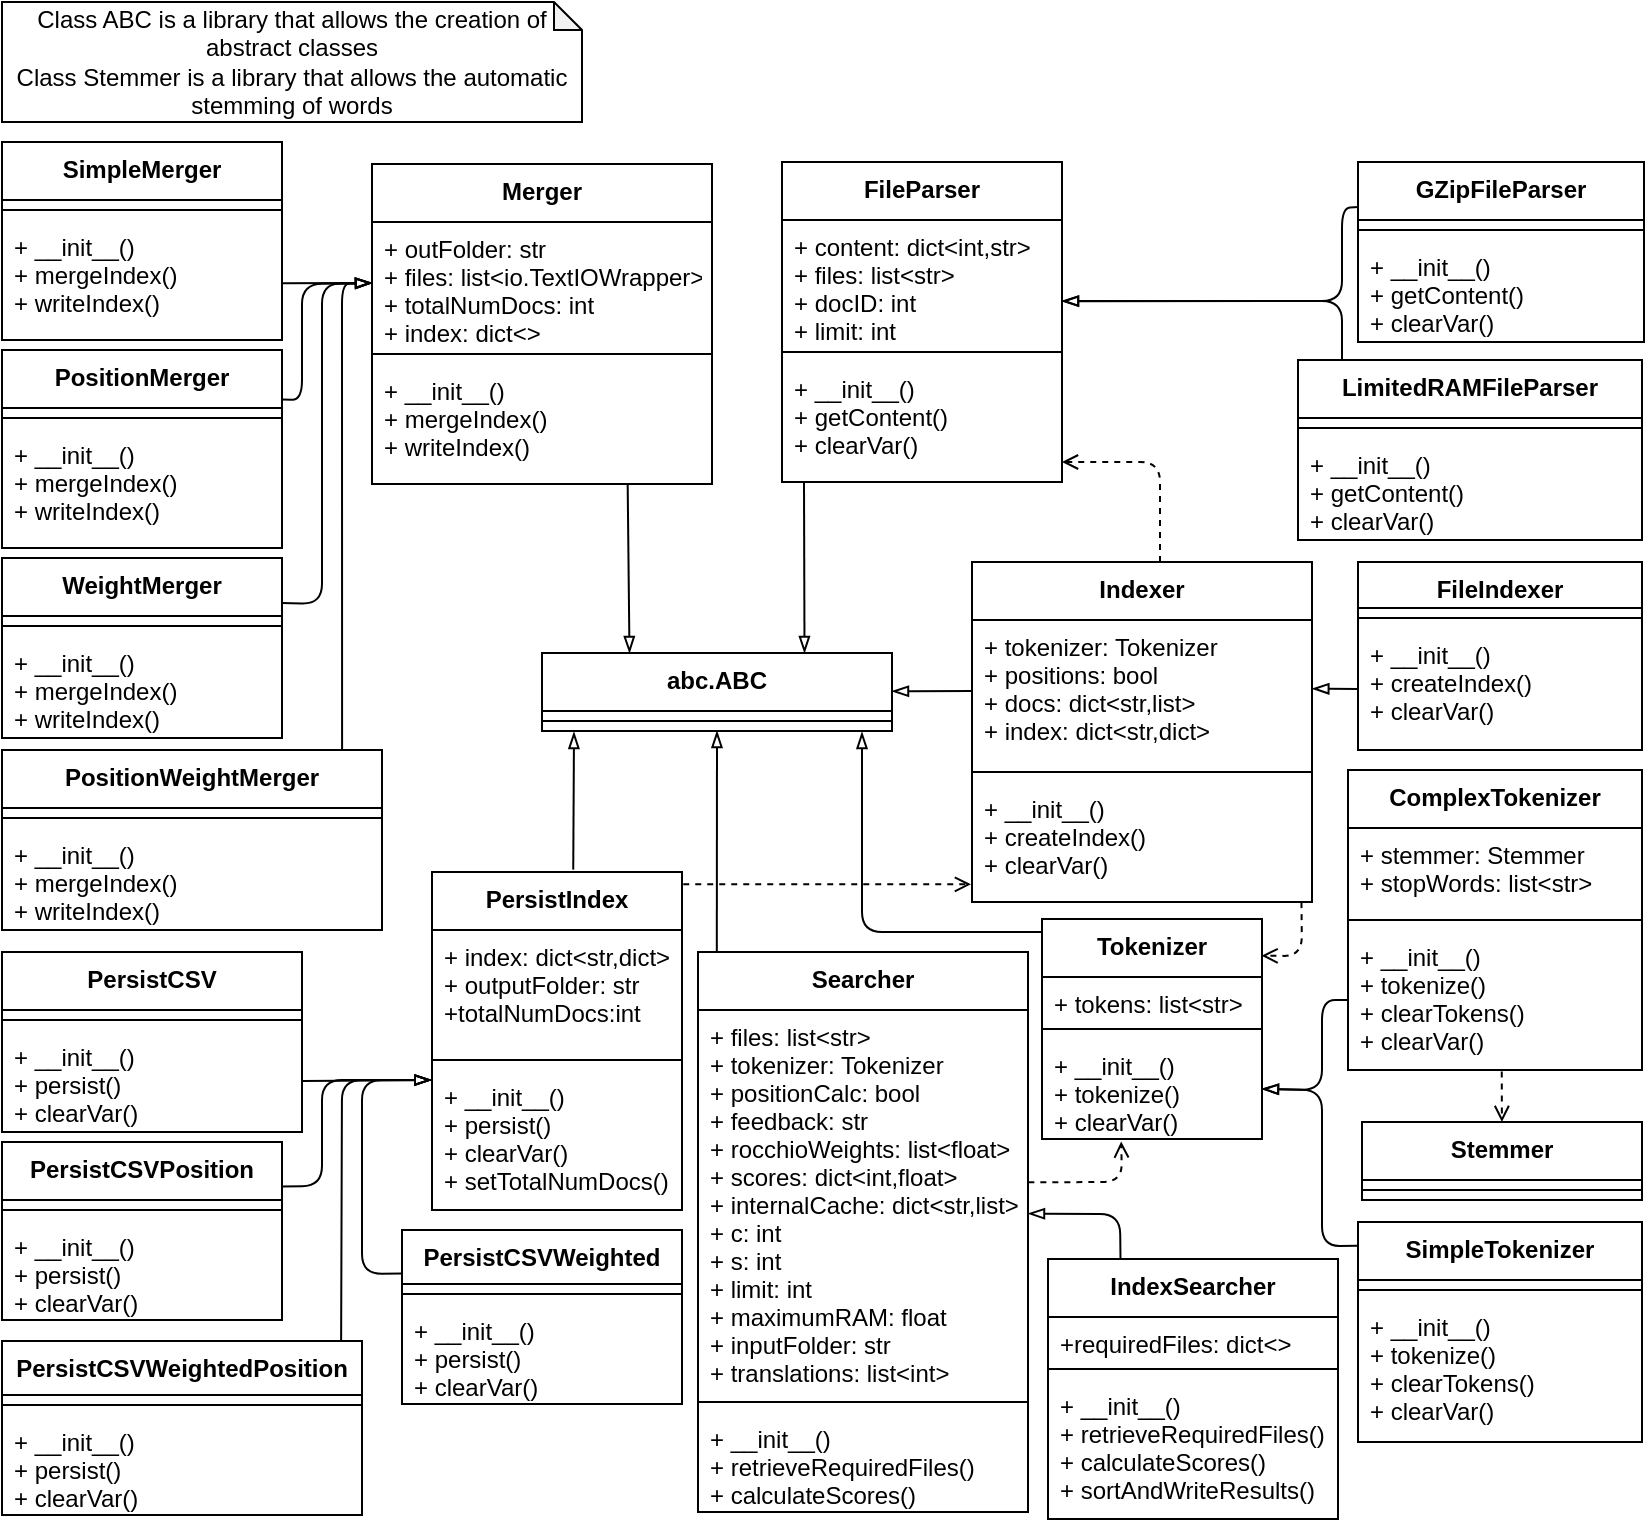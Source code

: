 <mxfile version="12.3.9" pages="1"><diagram id="VKY3sUnj_cn3xkOF_sJY" name="Page-1"><mxGraphModel dx="1422" dy="732" grid="1" gridSize="10" guides="1" tooltips="1" connect="1" arrows="1" fold="1" page="1" pageScale="1" pageWidth="850" pageHeight="1100" math="0" shadow="0"><root><mxCell id="0"/><mxCell id="1" parent="0"/><mxCell id="mFvd8jELYNwVajI45UIi-5" value="ComplexTokenizer" style="swimlane;fontStyle=1;align=center;verticalAlign=top;childLayout=stackLayout;horizontal=1;startSize=29;horizontalStack=0;resizeParent=1;resizeParentMax=0;resizeLast=0;collapsible=1;marginBottom=0;" parent="1" vertex="1"><mxGeometry x="683" y="394" width="147" height="150" as="geometry"/></mxCell><mxCell id="mFvd8jELYNwVajI45UIi-6" value="+ stemmer: Stemmer&#xA;+ stopWords: list&lt;str&gt;&#xA;" style="text;strokeColor=none;fillColor=none;align=left;verticalAlign=top;spacingLeft=4;spacingRight=4;overflow=hidden;rotatable=0;points=[[0,0.5],[1,0.5]];portConstraint=eastwest;" parent="mFvd8jELYNwVajI45UIi-5" vertex="1"><mxGeometry y="29" width="147" height="41" as="geometry"/></mxCell><mxCell id="mFvd8jELYNwVajI45UIi-7" value="" style="line;strokeWidth=1;fillColor=none;align=left;verticalAlign=middle;spacingTop=-1;spacingLeft=3;spacingRight=3;rotatable=0;labelPosition=right;points=[];portConstraint=eastwest;" parent="mFvd8jELYNwVajI45UIi-5" vertex="1"><mxGeometry y="70" width="147" height="10" as="geometry"/></mxCell><mxCell id="mFvd8jELYNwVajI45UIi-8" value="+ __init__()&#xA;+ tokenize()&#xA;+ clearTokens()&#xA;+ clearVar()&#xA;" style="text;strokeColor=none;fillColor=none;align=left;verticalAlign=top;spacingLeft=4;spacingRight=4;overflow=hidden;rotatable=0;points=[[0,0.5],[1,0.5]];portConstraint=eastwest;" parent="mFvd8jELYNwVajI45UIi-5" vertex="1"><mxGeometry y="80" width="147" height="70" as="geometry"/></mxCell><mxCell id="mFvd8jELYNwVajI45UIi-9" value="Stemmer" style="swimlane;fontStyle=1;align=center;verticalAlign=top;childLayout=stackLayout;horizontal=1;startSize=29;horizontalStack=0;resizeParent=1;resizeParentMax=0;resizeLast=0;collapsible=1;marginBottom=0;" parent="1" vertex="1"><mxGeometry x="690" y="570" width="140" height="39" as="geometry"/></mxCell><mxCell id="mFvd8jELYNwVajI45UIi-11" value="" style="line;strokeWidth=1;fillColor=none;align=left;verticalAlign=middle;spacingTop=-1;spacingLeft=3;spacingRight=3;rotatable=0;labelPosition=right;points=[];portConstraint=eastwest;" parent="mFvd8jELYNwVajI45UIi-9" vertex="1"><mxGeometry y="29" width="140" height="10" as="geometry"/></mxCell><mxCell id="mFvd8jELYNwVajI45UIi-13" value="SimpleTokenizer" style="swimlane;fontStyle=1;align=center;verticalAlign=top;childLayout=stackLayout;horizontal=1;startSize=29;horizontalStack=0;resizeParent=1;resizeParentMax=0;resizeLast=0;collapsible=1;marginBottom=0;" parent="1" vertex="1"><mxGeometry x="688" y="620" width="142" height="110" as="geometry"/></mxCell><mxCell id="mFvd8jELYNwVajI45UIi-15" value="" style="line;strokeWidth=1;fillColor=none;align=left;verticalAlign=middle;spacingTop=-1;spacingLeft=3;spacingRight=3;rotatable=0;labelPosition=right;points=[];portConstraint=eastwest;" parent="mFvd8jELYNwVajI45UIi-13" vertex="1"><mxGeometry y="29" width="142" height="10" as="geometry"/></mxCell><mxCell id="mFvd8jELYNwVajI45UIi-16" value="+ __init__()&#xA;+ tokenize()&#xA;+ clearTokens()&#xA;+ clearVar()&#xA;" style="text;strokeColor=none;fillColor=none;align=left;verticalAlign=top;spacingLeft=4;spacingRight=4;overflow=hidden;rotatable=0;points=[[0,0.5],[1,0.5]];portConstraint=eastwest;" parent="mFvd8jELYNwVajI45UIi-13" vertex="1"><mxGeometry y="39" width="142" height="71" as="geometry"/></mxCell><mxCell id="mFvd8jELYNwVajI45UIi-17" value="" style="endArrow=blockThin;html=1;exitX=-0.003;exitY=0.108;exitDx=0;exitDy=0;endFill=0;entryX=1;entryY=0.5;entryDx=0;entryDy=0;exitPerimeter=0;" parent="1" source="mFvd8jELYNwVajI45UIi-13" target="M_p_XhFfrjwE10JLx1rT-7" edge="1"><mxGeometry width="50" height="50" relative="1" as="geometry"><mxPoint x="490.5" y="819" as="sourcePoint"/><mxPoint x="560" y="571.593" as="targetPoint"/><Array as="points"><mxPoint x="670" y="632"/><mxPoint x="670" y="554"/></Array></mxGeometry></mxCell><mxCell id="mFvd8jELYNwVajI45UIi-18" value="" style="endArrow=blockThin;html=1;endFill=0;entryX=1;entryY=0.5;entryDx=0;entryDy=0;exitX=0;exitY=0.5;exitDx=0;exitDy=0;" parent="1" source="mFvd8jELYNwVajI45UIi-8" target="M_p_XhFfrjwE10JLx1rT-7" edge="1"><mxGeometry width="50" height="50" relative="1" as="geometry"><mxPoint x="670" y="600" as="sourcePoint"/><mxPoint x="560" y="579" as="targetPoint"/><Array as="points"><mxPoint x="670" y="509"/><mxPoint x="670" y="554"/></Array></mxGeometry></mxCell><mxCell id="mFvd8jELYNwVajI45UIi-19" value="" style="endArrow=open;html=1;endFill=0;dashed=1;exitX=0.523;exitY=1.01;exitDx=0;exitDy=0;exitPerimeter=0;" parent="1" source="mFvd8jELYNwVajI45UIi-8" target="mFvd8jELYNwVajI45UIi-9" edge="1"><mxGeometry width="50" height="50" relative="1" as="geometry"><mxPoint x="771" y="599" as="sourcePoint"/><mxPoint x="495.5" y="724.5" as="targetPoint"/><Array as="points"/></mxGeometry></mxCell><mxCell id="mFvd8jELYNwVajI45UIi-20" value="abc.ABC" style="swimlane;fontStyle=1;align=center;verticalAlign=top;childLayout=stackLayout;horizontal=1;startSize=29;horizontalStack=0;resizeParent=1;resizeParentMax=0;resizeLast=0;collapsible=1;marginBottom=0;" parent="1" vertex="1"><mxGeometry x="280" y="335.5" width="175" height="39" as="geometry"/></mxCell><mxCell id="mFvd8jELYNwVajI45UIi-21" value="" style="line;strokeWidth=1;fillColor=none;align=left;verticalAlign=middle;spacingTop=-1;spacingLeft=3;spacingRight=3;rotatable=0;labelPosition=right;points=[];portConstraint=eastwest;" parent="mFvd8jELYNwVajI45UIi-20" vertex="1"><mxGeometry y="29" width="175" height="10" as="geometry"/></mxCell><mxCell id="mFvd8jELYNwVajI45UIi-22" value="" style="endArrow=blockThin;html=1;endFill=0;exitX=0.006;exitY=0.059;exitDx=0;exitDy=0;exitPerimeter=0;" parent="1" source="M_p_XhFfrjwE10JLx1rT-4" edge="1"><mxGeometry width="50" height="50" relative="1" as="geometry"><mxPoint x="440" y="500" as="sourcePoint"/><mxPoint x="440" y="375" as="targetPoint"/><Array as="points"><mxPoint x="440" y="475"/></Array></mxGeometry></mxCell><mxCell id="mFvd8jELYNwVajI45UIi-23" value="PersistIndex" style="swimlane;fontStyle=1;align=center;verticalAlign=top;childLayout=stackLayout;horizontal=1;startSize=29;horizontalStack=0;resizeParent=1;resizeParentMax=0;resizeLast=0;collapsible=1;marginBottom=0;" parent="1" vertex="1"><mxGeometry x="225" y="445" width="125" height="169" as="geometry"/></mxCell><mxCell id="mFvd8jELYNwVajI45UIi-24" value="+ index: dict&lt;str,dict&gt;&#xA;+ outputFolder: str&#xA;+totalNumDocs:int&#xA;&#xA;&#xA;" style="text;strokeColor=none;fillColor=none;align=left;verticalAlign=top;spacingLeft=4;spacingRight=4;overflow=hidden;rotatable=0;points=[[0,0.5],[1,0.5]];portConstraint=eastwest;" parent="mFvd8jELYNwVajI45UIi-23" vertex="1"><mxGeometry y="29" width="125" height="60" as="geometry"/></mxCell><mxCell id="mFvd8jELYNwVajI45UIi-25" value="" style="line;strokeWidth=1;fillColor=none;align=left;verticalAlign=middle;spacingTop=-1;spacingLeft=3;spacingRight=3;rotatable=0;labelPosition=right;points=[];portConstraint=eastwest;" parent="mFvd8jELYNwVajI45UIi-23" vertex="1"><mxGeometry y="89" width="125" height="10" as="geometry"/></mxCell><mxCell id="mFvd8jELYNwVajI45UIi-26" value="+ __init__()&#xA;+ persist()&#xA;+ clearVar()&#xA;+ setTotalNumDocs()" style="text;strokeColor=none;fillColor=none;align=left;verticalAlign=top;spacingLeft=4;spacingRight=4;overflow=hidden;rotatable=0;points=[[0,0.5],[1,0.5]];portConstraint=eastwest;" parent="mFvd8jELYNwVajI45UIi-23" vertex="1"><mxGeometry y="99" width="125" height="70" as="geometry"/></mxCell><mxCell id="mFvd8jELYNwVajI45UIi-27" value="PersistCSV" style="swimlane;fontStyle=1;align=center;verticalAlign=top;childLayout=stackLayout;horizontal=1;startSize=29;horizontalStack=0;resizeParent=1;resizeParentMax=0;resizeLast=0;collapsible=1;marginBottom=0;" parent="1" vertex="1"><mxGeometry x="10" y="485" width="150" height="90" as="geometry"/></mxCell><mxCell id="mFvd8jELYNwVajI45UIi-29" value="" style="line;strokeWidth=1;fillColor=none;align=left;verticalAlign=middle;spacingTop=-1;spacingLeft=3;spacingRight=3;rotatable=0;labelPosition=right;points=[];portConstraint=eastwest;" parent="mFvd8jELYNwVajI45UIi-27" vertex="1"><mxGeometry y="29" width="150" height="10" as="geometry"/></mxCell><mxCell id="mFvd8jELYNwVajI45UIi-30" value="+ __init__()&#xA;+ persist()&#xA;+ clearVar()&#xA;&#xA;" style="text;strokeColor=none;fillColor=none;align=left;verticalAlign=top;spacingLeft=4;spacingRight=4;overflow=hidden;rotatable=0;points=[[0,0.5],[1,0.5]];portConstraint=eastwest;" parent="mFvd8jELYNwVajI45UIi-27" vertex="1"><mxGeometry y="39" width="150" height="51" as="geometry"/></mxCell><mxCell id="mFvd8jELYNwVajI45UIi-31" value="" style="endArrow=blockThin;html=1;endFill=0;entryX=-0.003;entryY=0.072;entryDx=0;entryDy=0;exitX=1;exitY=0.5;exitDx=0;exitDy=0;entryPerimeter=0;" parent="1" source="mFvd8jELYNwVajI45UIi-30" target="mFvd8jELYNwVajI45UIi-26" edge="1"><mxGeometry width="50" height="50" relative="1" as="geometry"><mxPoint x="160" y="580" as="sourcePoint"/><mxPoint x="775" y="33.5" as="targetPoint"/><Array as="points"/></mxGeometry></mxCell><mxCell id="mFvd8jELYNwVajI45UIi-32" value="" style="endArrow=blockThin;html=1;endFill=0;exitX=0.653;exitY=-0.007;exitDx=0;exitDy=0;exitPerimeter=0;" parent="1" edge="1"><mxGeometry width="50" height="50" relative="1" as="geometry"><mxPoint x="295.625" y="443.817" as="sourcePoint"/><mxPoint x="296" y="375" as="targetPoint"/><Array as="points"/></mxGeometry></mxCell><mxCell id="mFvd8jELYNwVajI45UIi-37" value="FileParser" style="swimlane;fontStyle=1;align=center;verticalAlign=top;childLayout=stackLayout;horizontal=1;startSize=29;horizontalStack=0;resizeParent=1;resizeParentMax=0;resizeLast=0;collapsible=1;marginBottom=0;" parent="1" vertex="1"><mxGeometry x="400" y="90" width="140" height="160" as="geometry"/></mxCell><mxCell id="mFvd8jELYNwVajI45UIi-38" value="+ content: dict&lt;int,str&gt;&#xA;+ files: list&lt;str&gt;&#xA;+ docID: int&#xA;+ limit: int&#xA;&#xA;" style="text;strokeColor=none;fillColor=none;align=left;verticalAlign=top;spacingLeft=4;spacingRight=4;overflow=hidden;rotatable=0;points=[[0,0.5],[1,0.5]];portConstraint=eastwest;" parent="mFvd8jELYNwVajI45UIi-37" vertex="1"><mxGeometry y="29" width="140" height="61" as="geometry"/></mxCell><mxCell id="mFvd8jELYNwVajI45UIi-39" value="" style="line;strokeWidth=1;fillColor=none;align=left;verticalAlign=middle;spacingTop=-1;spacingLeft=3;spacingRight=3;rotatable=0;labelPosition=right;points=[];portConstraint=eastwest;" parent="mFvd8jELYNwVajI45UIi-37" vertex="1"><mxGeometry y="90" width="140" height="10" as="geometry"/></mxCell><mxCell id="mFvd8jELYNwVajI45UIi-40" value="+ __init__()&#xA;+ getContent()&#xA;+ clearVar()&#xA;" style="text;strokeColor=none;fillColor=none;align=left;verticalAlign=top;spacingLeft=4;spacingRight=4;overflow=hidden;rotatable=0;points=[[0,0.5],[1,0.5]];portConstraint=eastwest;" parent="mFvd8jELYNwVajI45UIi-37" vertex="1"><mxGeometry y="100" width="140" height="60" as="geometry"/></mxCell><mxCell id="mFvd8jELYNwVajI45UIi-41" value="GZipFileParser" style="swimlane;fontStyle=1;align=center;verticalAlign=top;childLayout=stackLayout;horizontal=1;startSize=29;horizontalStack=0;resizeParent=1;resizeParentMax=0;resizeLast=0;collapsible=1;marginBottom=0;" parent="1" vertex="1"><mxGeometry x="688" y="90" width="143" height="90" as="geometry"/></mxCell><mxCell id="mFvd8jELYNwVajI45UIi-42" value="" style="line;strokeWidth=1;fillColor=none;align=left;verticalAlign=middle;spacingTop=-1;spacingLeft=3;spacingRight=3;rotatable=0;labelPosition=right;points=[];portConstraint=eastwest;" parent="mFvd8jELYNwVajI45UIi-41" vertex="1"><mxGeometry y="29" width="143" height="10" as="geometry"/></mxCell><mxCell id="mFvd8jELYNwVajI45UIi-43" value="+ __init__()&#xA;+ getContent()&#xA;+ clearVar()&#xA;" style="text;strokeColor=none;fillColor=none;align=left;verticalAlign=top;spacingLeft=4;spacingRight=4;overflow=hidden;rotatable=0;points=[[0,0.5],[1,0.5]];portConstraint=eastwest;" parent="mFvd8jELYNwVajI45UIi-41" vertex="1"><mxGeometry y="39" width="143" height="51" as="geometry"/></mxCell><mxCell id="mFvd8jELYNwVajI45UIi-44" value="" style="endArrow=blockThin;html=1;exitX=0;exitY=0.25;exitDx=0;exitDy=0;endFill=0;entryX=1;entryY=0.666;entryDx=0;entryDy=0;entryPerimeter=0;" parent="1" source="mFvd8jELYNwVajI45UIi-41" target="mFvd8jELYNwVajI45UIi-38" edge="1"><mxGeometry width="50" height="50" relative="1" as="geometry"><mxPoint x="1375" y="201.5" as="sourcePoint"/><mxPoint x="540" y="160" as="targetPoint"/><Array as="points"><mxPoint x="680" y="113"/><mxPoint x="680" y="159.5"/></Array></mxGeometry></mxCell><mxCell id="mFvd8jELYNwVajI45UIi-46" value="" style="endArrow=blockThin;html=1;endFill=0;entryX=0.75;entryY=0;entryDx=0;entryDy=0;" parent="1" source="mFvd8jELYNwVajI45UIi-40" target="mFvd8jELYNwVajI45UIi-20" edge="1"><mxGeometry width="50" height="50" relative="1" as="geometry"><mxPoint x="585" y="104.5" as="sourcePoint"/><mxPoint x="585" y="33.5" as="targetPoint"/><Array as="points"><mxPoint x="411" y="250"/></Array></mxGeometry></mxCell><mxCell id="mFvd8jELYNwVajI45UIi-48" value="&lt;div&gt;Class ABC is a library that allows the creation of abstract classes&lt;br&gt;&lt;/div&gt;&lt;div&gt;Class Stemmer is a library that allows the automatic stemming of words&lt;br&gt;&lt;/div&gt;" style="shape=note;whiteSpace=wrap;html=1;backgroundOutline=1;darkOpacity=0.05;size=14;" parent="1" vertex="1"><mxGeometry x="10" y="10" width="290" height="60" as="geometry"/></mxCell><mxCell id="4yUmsOPbtaLWC8INMHLl-1" value="PersistCSVWeighted" style="swimlane;fontStyle=1;align=center;verticalAlign=top;childLayout=stackLayout;horizontal=1;startSize=27;horizontalStack=0;resizeParent=1;resizeParentMax=0;resizeLast=0;collapsible=1;marginBottom=0;" parent="1" vertex="1"><mxGeometry x="210" y="624" width="140" height="87" as="geometry"/></mxCell><mxCell id="4yUmsOPbtaLWC8INMHLl-2" value="" style="line;strokeWidth=1;fillColor=none;align=left;verticalAlign=middle;spacingTop=-1;spacingLeft=3;spacingRight=3;rotatable=0;labelPosition=right;points=[];portConstraint=eastwest;" parent="4yUmsOPbtaLWC8INMHLl-1" vertex="1"><mxGeometry y="27" width="140" height="10" as="geometry"/></mxCell><mxCell id="4yUmsOPbtaLWC8INMHLl-3" value="+ __init__()&#xA;+ persist()&#xA;+ clearVar()&#xA;" style="text;strokeColor=none;fillColor=none;align=left;verticalAlign=top;spacingLeft=4;spacingRight=4;overflow=hidden;rotatable=0;points=[[0,0.5],[1,0.5]];portConstraint=eastwest;" parent="4yUmsOPbtaLWC8INMHLl-1" vertex="1"><mxGeometry y="37" width="140" height="50" as="geometry"/></mxCell><mxCell id="4yUmsOPbtaLWC8INMHLl-6" value="" style="endArrow=blockThin;html=1;endFill=0;entryX=-0.003;entryY=0.072;entryDx=0;entryDy=0;entryPerimeter=0;exitX=0.942;exitY=0.002;exitDx=0;exitDy=0;exitPerimeter=0;" parent="1" source="4yUmsOPbtaLWC8INMHLl-7" target="mFvd8jELYNwVajI45UIi-26" edge="1"><mxGeometry width="50" height="50" relative="1" as="geometry"><mxPoint x="180" y="660" as="sourcePoint"/><mxPoint x="225" y="550" as="targetPoint"/><Array as="points"><mxPoint x="180" y="549"/></Array></mxGeometry></mxCell><mxCell id="4yUmsOPbtaLWC8INMHLl-7" value="PersistCSVWeightedPosition" style="swimlane;fontStyle=1;align=center;verticalAlign=top;childLayout=stackLayout;horizontal=1;startSize=27;horizontalStack=0;resizeParent=1;resizeParentMax=0;resizeLast=0;collapsible=1;marginBottom=0;" parent="1" vertex="1"><mxGeometry x="10" y="679.5" width="180" height="87" as="geometry"/></mxCell><mxCell id="4yUmsOPbtaLWC8INMHLl-8" value="" style="line;strokeWidth=1;fillColor=none;align=left;verticalAlign=middle;spacingTop=-1;spacingLeft=3;spacingRight=3;rotatable=0;labelPosition=right;points=[];portConstraint=eastwest;" parent="4yUmsOPbtaLWC8INMHLl-7" vertex="1"><mxGeometry y="27" width="180" height="10" as="geometry"/></mxCell><mxCell id="4yUmsOPbtaLWC8INMHLl-9" value="+ __init__()&#xA;+ persist()&#xA;+ clearVar()&#xA;" style="text;strokeColor=none;fillColor=none;align=left;verticalAlign=top;spacingLeft=4;spacingRight=4;overflow=hidden;rotatable=0;points=[[0,0.5],[1,0.5]];portConstraint=eastwest;" parent="4yUmsOPbtaLWC8INMHLl-7" vertex="1"><mxGeometry y="37" width="180" height="50" as="geometry"/></mxCell><mxCell id="4yUmsOPbtaLWC8INMHLl-14" value="PersistCSVPosition" style="swimlane;fontStyle=1;align=center;verticalAlign=top;childLayout=stackLayout;horizontal=1;startSize=29;horizontalStack=0;resizeParent=1;resizeParentMax=0;resizeLast=0;collapsible=1;marginBottom=0;" parent="1" vertex="1"><mxGeometry x="10" y="580" width="140" height="89" as="geometry"/></mxCell><mxCell id="4yUmsOPbtaLWC8INMHLl-15" value="" style="line;strokeWidth=1;fillColor=none;align=left;verticalAlign=middle;spacingTop=-1;spacingLeft=3;spacingRight=3;rotatable=0;labelPosition=right;points=[];portConstraint=eastwest;" parent="4yUmsOPbtaLWC8INMHLl-14" vertex="1"><mxGeometry y="29" width="140" height="10" as="geometry"/></mxCell><mxCell id="4yUmsOPbtaLWC8INMHLl-16" value="+ __init__()&#xA;+ persist()&#xA;+ clearVar()&#xA;&#xA;" style="text;strokeColor=none;fillColor=none;align=left;verticalAlign=top;spacingLeft=4;spacingRight=4;overflow=hidden;rotatable=0;points=[[0,0.5],[1,0.5]];portConstraint=eastwest;" parent="4yUmsOPbtaLWC8INMHLl-14" vertex="1"><mxGeometry y="39" width="140" height="50" as="geometry"/></mxCell><mxCell id="4yUmsOPbtaLWC8INMHLl-17" value="" style="endArrow=blockThin;html=1;endFill=0;entryX=-0.003;entryY=0.072;entryDx=0;entryDy=0;entryPerimeter=0;exitX=0;exitY=0.25;exitDx=0;exitDy=0;" parent="1" source="4yUmsOPbtaLWC8INMHLl-1" target="mFvd8jELYNwVajI45UIi-26" edge="1"><mxGeometry width="50" height="50" relative="1" as="geometry"><mxPoint x="190" y="620" as="sourcePoint"/><mxPoint x="224.05" y="550.04" as="targetPoint"/><Array as="points"><mxPoint x="190" y="646"/><mxPoint x="190" y="549"/></Array></mxGeometry></mxCell><mxCell id="4yUmsOPbtaLWC8INMHLl-19" value="" style="endArrow=blockThin;html=1;exitX=1;exitY=0.25;exitDx=0;exitDy=0;endFill=0;entryX=-0.003;entryY=0.072;entryDx=0;entryDy=0;entryPerimeter=0;" parent="1" source="4yUmsOPbtaLWC8INMHLl-14" target="mFvd8jELYNwVajI45UIi-26" edge="1"><mxGeometry width="50" height="50" relative="1" as="geometry"><mxPoint x="380" y="263.5" as="sourcePoint"/><mxPoint x="200" y="610" as="targetPoint"/><Array as="points"><mxPoint x="170" y="602"/><mxPoint x="170" y="549"/></Array></mxGeometry></mxCell><mxCell id="4yUmsOPbtaLWC8INMHLl-20" value="LimitedRAMFileParser" style="swimlane;fontStyle=1;align=center;verticalAlign=top;childLayout=stackLayout;horizontal=1;startSize=29;horizontalStack=0;resizeParent=1;resizeParentMax=0;resizeLast=0;collapsible=1;marginBottom=0;" parent="1" vertex="1"><mxGeometry x="658" y="189" width="172" height="90" as="geometry"/></mxCell><mxCell id="4yUmsOPbtaLWC8INMHLl-21" value="" style="line;strokeWidth=1;fillColor=none;align=left;verticalAlign=middle;spacingTop=-1;spacingLeft=3;spacingRight=3;rotatable=0;labelPosition=right;points=[];portConstraint=eastwest;" parent="4yUmsOPbtaLWC8INMHLl-20" vertex="1"><mxGeometry y="29" width="172" height="10" as="geometry"/></mxCell><mxCell id="4yUmsOPbtaLWC8INMHLl-22" value="+ __init__()&#xA;+ getContent()&#xA;+ clearVar()&#xA;" style="text;strokeColor=none;fillColor=none;align=left;verticalAlign=top;spacingLeft=4;spacingRight=4;overflow=hidden;rotatable=0;points=[[0,0.5],[1,0.5]];portConstraint=eastwest;" parent="4yUmsOPbtaLWC8INMHLl-20" vertex="1"><mxGeometry y="39" width="172" height="51" as="geometry"/></mxCell><mxCell id="4yUmsOPbtaLWC8INMHLl-23" value="" style="endArrow=blockThin;html=1;endFill=0;entryX=1;entryY=0.664;entryDx=0;entryDy=0;entryPerimeter=0;" parent="1" target="mFvd8jELYNwVajI45UIi-38" edge="1"><mxGeometry width="50" height="50" relative="1" as="geometry"><mxPoint x="680" y="188.5" as="sourcePoint"/><mxPoint x="1020" y="270" as="targetPoint"/><Array as="points"><mxPoint x="680" y="159.5"/></Array></mxGeometry></mxCell><mxCell id="4yUmsOPbtaLWC8INMHLl-24" value="Merger" style="swimlane;fontStyle=1;align=center;verticalAlign=top;childLayout=stackLayout;horizontal=1;startSize=29;horizontalStack=0;resizeParent=1;resizeParentMax=0;resizeLast=0;collapsible=1;marginBottom=0;" parent="1" vertex="1"><mxGeometry x="195" y="91" width="170" height="160" as="geometry"/></mxCell><mxCell id="4yUmsOPbtaLWC8INMHLl-25" value="+ outFolder: str&#xA;+ files: list&lt;io.TextIOWrapper&gt;&#xA;+ totalNumDocs: int&#xA;+ index: dict&lt;&gt;&#xA;&#xA;" style="text;strokeColor=none;fillColor=none;align=left;verticalAlign=top;spacingLeft=4;spacingRight=4;overflow=hidden;rotatable=0;points=[[0,0.5],[1,0.5]];portConstraint=eastwest;" parent="4yUmsOPbtaLWC8INMHLl-24" vertex="1"><mxGeometry y="29" width="170" height="61" as="geometry"/></mxCell><mxCell id="4yUmsOPbtaLWC8INMHLl-26" value="" style="line;strokeWidth=1;fillColor=none;align=left;verticalAlign=middle;spacingTop=-1;spacingLeft=3;spacingRight=3;rotatable=0;labelPosition=right;points=[];portConstraint=eastwest;" parent="4yUmsOPbtaLWC8INMHLl-24" vertex="1"><mxGeometry y="90" width="170" height="10" as="geometry"/></mxCell><mxCell id="4yUmsOPbtaLWC8INMHLl-27" value="+ __init__()&#xA;+ mergeIndex()&#xA;+ writeIndex()&#xA;&#xA;" style="text;strokeColor=none;fillColor=none;align=left;verticalAlign=top;spacingLeft=4;spacingRight=4;overflow=hidden;rotatable=0;points=[[0,0.5],[1,0.5]];portConstraint=eastwest;" parent="4yUmsOPbtaLWC8INMHLl-24" vertex="1"><mxGeometry y="100" width="170" height="60" as="geometry"/></mxCell><mxCell id="4yUmsOPbtaLWC8INMHLl-28" value="" style="endArrow=blockThin;html=1;endFill=0;entryX=0.25;entryY=0;entryDx=0;entryDy=0;exitX=0.752;exitY=1.005;exitDx=0;exitDy=0;exitPerimeter=0;" parent="1" source="4yUmsOPbtaLWC8INMHLl-27" target="mFvd8jELYNwVajI45UIi-20" edge="1"><mxGeometry width="50" height="50" relative="1" as="geometry"><mxPoint x="170" y="94" as="sourcePoint"/><mxPoint x="585" y="33.5" as="targetPoint"/><Array as="points"/></mxGeometry></mxCell><mxCell id="4yUmsOPbtaLWC8INMHLl-29" value="SimpleMerger" style="swimlane;fontStyle=1;align=center;verticalAlign=top;childLayout=stackLayout;horizontal=1;startSize=29;horizontalStack=0;resizeParent=1;resizeParentMax=0;resizeLast=0;collapsible=1;marginBottom=0;" parent="1" vertex="1"><mxGeometry x="10" y="80" width="140" height="99" as="geometry"/></mxCell><mxCell id="4yUmsOPbtaLWC8INMHLl-30" value="" style="line;strokeWidth=1;fillColor=none;align=left;verticalAlign=middle;spacingTop=-1;spacingLeft=3;spacingRight=3;rotatable=0;labelPosition=right;points=[];portConstraint=eastwest;" parent="4yUmsOPbtaLWC8INMHLl-29" vertex="1"><mxGeometry y="29" width="140" height="10" as="geometry"/></mxCell><mxCell id="4yUmsOPbtaLWC8INMHLl-31" value="+ __init__()&#xA;+ mergeIndex()&#xA;+ writeIndex()&#xA;" style="text;strokeColor=none;fillColor=none;align=left;verticalAlign=top;spacingLeft=4;spacingRight=4;overflow=hidden;rotatable=0;points=[[0,0.5],[1,0.5]];portConstraint=eastwest;" parent="4yUmsOPbtaLWC8INMHLl-29" vertex="1"><mxGeometry y="39" width="140" height="60" as="geometry"/></mxCell><mxCell id="4yUmsOPbtaLWC8INMHLl-32" value="PositionMerger" style="swimlane;fontStyle=1;align=center;verticalAlign=top;childLayout=stackLayout;horizontal=1;startSize=29;horizontalStack=0;resizeParent=1;resizeParentMax=0;resizeLast=0;collapsible=1;marginBottom=0;" parent="1" vertex="1"><mxGeometry x="10" y="184" width="140" height="99" as="geometry"/></mxCell><mxCell id="4yUmsOPbtaLWC8INMHLl-33" value="" style="line;strokeWidth=1;fillColor=none;align=left;verticalAlign=middle;spacingTop=-1;spacingLeft=3;spacingRight=3;rotatable=0;labelPosition=right;points=[];portConstraint=eastwest;" parent="4yUmsOPbtaLWC8INMHLl-32" vertex="1"><mxGeometry y="29" width="140" height="10" as="geometry"/></mxCell><mxCell id="4yUmsOPbtaLWC8INMHLl-34" value="+ __init__()&#xA;+ mergeIndex()&#xA;+ writeIndex()&#xA;" style="text;strokeColor=none;fillColor=none;align=left;verticalAlign=top;spacingLeft=4;spacingRight=4;overflow=hidden;rotatable=0;points=[[0,0.5],[1,0.5]];portConstraint=eastwest;" parent="4yUmsOPbtaLWC8INMHLl-32" vertex="1"><mxGeometry y="39" width="140" height="60" as="geometry"/></mxCell><mxCell id="4yUmsOPbtaLWC8INMHLl-35" value="WeightMerger" style="swimlane;fontStyle=1;align=center;verticalAlign=top;childLayout=stackLayout;horizontal=1;startSize=29;horizontalStack=0;resizeParent=1;resizeParentMax=0;resizeLast=0;collapsible=1;marginBottom=0;" parent="1" vertex="1"><mxGeometry x="10" y="288" width="140" height="90" as="geometry"/></mxCell><mxCell id="4yUmsOPbtaLWC8INMHLl-36" value="" style="line;strokeWidth=1;fillColor=none;align=left;verticalAlign=middle;spacingTop=-1;spacingLeft=3;spacingRight=3;rotatable=0;labelPosition=right;points=[];portConstraint=eastwest;" parent="4yUmsOPbtaLWC8INMHLl-35" vertex="1"><mxGeometry y="29" width="140" height="10" as="geometry"/></mxCell><mxCell id="4yUmsOPbtaLWC8INMHLl-37" value="+ __init__()&#xA;+ mergeIndex()&#xA;+ writeIndex()&#xA;" style="text;strokeColor=none;fillColor=none;align=left;verticalAlign=top;spacingLeft=4;spacingRight=4;overflow=hidden;rotatable=0;points=[[0,0.5],[1,0.5]];portConstraint=eastwest;" parent="4yUmsOPbtaLWC8INMHLl-35" vertex="1"><mxGeometry y="39" width="140" height="51" as="geometry"/></mxCell><mxCell id="4yUmsOPbtaLWC8INMHLl-38" value="PositionWeightMerger" style="swimlane;fontStyle=1;align=center;verticalAlign=top;childLayout=stackLayout;horizontal=1;startSize=29;horizontalStack=0;resizeParent=1;resizeParentMax=0;resizeLast=0;collapsible=1;marginBottom=0;" parent="1" vertex="1"><mxGeometry x="10" y="384" width="190" height="90" as="geometry"/></mxCell><mxCell id="4yUmsOPbtaLWC8INMHLl-39" value="" style="line;strokeWidth=1;fillColor=none;align=left;verticalAlign=middle;spacingTop=-1;spacingLeft=3;spacingRight=3;rotatable=0;labelPosition=right;points=[];portConstraint=eastwest;" parent="4yUmsOPbtaLWC8INMHLl-38" vertex="1"><mxGeometry y="29" width="190" height="10" as="geometry"/></mxCell><mxCell id="4yUmsOPbtaLWC8INMHLl-40" value="+ __init__()&#xA;+ mergeIndex()&#xA;+ writeIndex()&#xA;" style="text;strokeColor=none;fillColor=none;align=left;verticalAlign=top;spacingLeft=4;spacingRight=4;overflow=hidden;rotatable=0;points=[[0,0.5],[1,0.5]];portConstraint=eastwest;" parent="4yUmsOPbtaLWC8INMHLl-38" vertex="1"><mxGeometry y="39" width="190" height="51" as="geometry"/></mxCell><mxCell id="4yUmsOPbtaLWC8INMHLl-45" value="" style="endArrow=blockThin;html=1;endFill=0;entryX=0;entryY=0.5;entryDx=0;entryDy=0;exitX=0.895;exitY=-0.001;exitDx=0;exitDy=0;exitPerimeter=0;" parent="1" source="4yUmsOPbtaLWC8INMHLl-38" target="4yUmsOPbtaLWC8INMHLl-25" edge="1"><mxGeometry width="50" height="50" relative="1" as="geometry"><mxPoint x="180" y="390" as="sourcePoint"/><mxPoint x="180" y="270" as="targetPoint"/><Array as="points"><mxPoint x="180" y="151"/></Array></mxGeometry></mxCell><mxCell id="4yUmsOPbtaLWC8INMHLl-46" value="" style="endArrow=blockThin;html=1;endFill=0;exitX=1;exitY=0.25;exitDx=0;exitDy=0;entryX=0;entryY=0.5;entryDx=0;entryDy=0;" parent="1" source="4yUmsOPbtaLWC8INMHLl-35" target="4yUmsOPbtaLWC8INMHLl-25" edge="1"><mxGeometry width="50" height="50" relative="1" as="geometry"><mxPoint x="180" y="390" as="sourcePoint"/><mxPoint x="505" y="235" as="targetPoint"/><Array as="points"><mxPoint x="170" y="311"/><mxPoint x="170" y="151"/></Array></mxGeometry></mxCell><mxCell id="4yUmsOPbtaLWC8INMHLl-47" value="" style="endArrow=blockThin;html=1;endFill=0;exitX=1;exitY=0.25;exitDx=0;exitDy=0;entryX=0;entryY=0.5;entryDx=0;entryDy=0;" parent="1" source="4yUmsOPbtaLWC8INMHLl-32" target="4yUmsOPbtaLWC8INMHLl-25" edge="1"><mxGeometry width="50" height="50" relative="1" as="geometry"><mxPoint x="170" y="417.5" as="sourcePoint"/><mxPoint x="170" y="275" as="targetPoint"/><Array as="points"><mxPoint x="160" y="209"/><mxPoint x="160" y="151"/></Array></mxGeometry></mxCell><mxCell id="4yUmsOPbtaLWC8INMHLl-48" value="" style="endArrow=blockThin;html=1;endFill=0;exitX=1.002;exitY=0.528;exitDx=0;exitDy=0;entryX=0;entryY=0.5;entryDx=0;entryDy=0;exitPerimeter=0;" parent="1" source="4yUmsOPbtaLWC8INMHLl-31" target="4yUmsOPbtaLWC8INMHLl-25" edge="1"><mxGeometry width="50" height="50" relative="1" as="geometry"><mxPoint x="495" y="314" as="sourcePoint"/><mxPoint x="170" y="110" as="targetPoint"/><Array as="points"/></mxGeometry></mxCell><mxCell id="X3h4-pmNog25uTk2wbMV-1" value="Indexer" style="swimlane;fontStyle=1;align=center;verticalAlign=top;childLayout=stackLayout;horizontal=1;startSize=29;horizontalStack=0;resizeParent=1;resizeParentMax=0;resizeLast=0;collapsible=1;marginBottom=0;" parent="1" vertex="1"><mxGeometry x="495" y="290" width="170" height="170" as="geometry"/></mxCell><mxCell id="X3h4-pmNog25uTk2wbMV-2" value="+ tokenizer: Tokenizer&#xA;+ positions: bool &#xA;+ docs: dict&lt;str,list&gt;&#xA;+ index: dict&lt;str,dict&gt;&#xA;&#xA;" style="text;strokeColor=none;fillColor=none;align=left;verticalAlign=top;spacingLeft=4;spacingRight=4;overflow=hidden;rotatable=0;points=[[0,0.5],[1,0.5]];portConstraint=eastwest;" parent="X3h4-pmNog25uTk2wbMV-1" vertex="1"><mxGeometry y="29" width="170" height="71" as="geometry"/></mxCell><mxCell id="X3h4-pmNog25uTk2wbMV-3" value="" style="line;strokeWidth=1;fillColor=none;align=left;verticalAlign=middle;spacingTop=-1;spacingLeft=3;spacingRight=3;rotatable=0;labelPosition=right;points=[];portConstraint=eastwest;" parent="X3h4-pmNog25uTk2wbMV-1" vertex="1"><mxGeometry y="100" width="170" height="10" as="geometry"/></mxCell><mxCell id="X3h4-pmNog25uTk2wbMV-4" value="+ __init__()&#xA;+ createIndex()&#xA;+ clearVar()" style="text;strokeColor=none;fillColor=none;align=left;verticalAlign=top;spacingLeft=4;spacingRight=4;overflow=hidden;rotatable=0;points=[[0,0.5],[1,0.5]];portConstraint=eastwest;" parent="X3h4-pmNog25uTk2wbMV-1" vertex="1"><mxGeometry y="110" width="170" height="60" as="geometry"/></mxCell><mxCell id="X3h4-pmNog25uTk2wbMV-5" value="FileIndexer" style="swimlane;fontStyle=1;align=center;verticalAlign=top;childLayout=stackLayout;horizontal=1;startSize=23;horizontalStack=0;resizeParent=1;resizeParentMax=0;resizeLast=0;collapsible=1;marginBottom=0;" parent="1" vertex="1"><mxGeometry x="688" y="290" width="142" height="94" as="geometry"/></mxCell><mxCell id="X3h4-pmNog25uTk2wbMV-6" value="" style="line;strokeWidth=1;fillColor=none;align=left;verticalAlign=middle;spacingTop=-1;spacingLeft=3;spacingRight=3;rotatable=0;labelPosition=right;points=[];portConstraint=eastwest;" parent="X3h4-pmNog25uTk2wbMV-5" vertex="1"><mxGeometry y="23" width="142" height="10" as="geometry"/></mxCell><mxCell id="X3h4-pmNog25uTk2wbMV-7" value="+ __init__()&#xA;+ createIndex()&#xA;+ clearVar()&#xA;&#xA;" style="text;strokeColor=none;fillColor=none;align=left;verticalAlign=top;spacingLeft=4;spacingRight=4;overflow=hidden;rotatable=0;points=[[0,0.5],[1,0.5]];portConstraint=eastwest;" parent="X3h4-pmNog25uTk2wbMV-5" vertex="1"><mxGeometry y="33" width="142" height="61" as="geometry"/></mxCell><mxCell id="X3h4-pmNog25uTk2wbMV-8" value="" style="endArrow=blockThin;html=1;endFill=0;entryX=1.001;entryY=0.484;entryDx=0;entryDy=0;exitX=0;exitY=0.5;exitDx=0;exitDy=0;entryPerimeter=0;" parent="1" source="X3h4-pmNog25uTk2wbMV-7" target="X3h4-pmNog25uTk2wbMV-2" edge="1"><mxGeometry width="50" height="50" relative="1" as="geometry"><mxPoint x="1196" y="800.5" as="sourcePoint"/><mxPoint x="1031" y="784.5" as="targetPoint"/><Array as="points"/></mxGeometry></mxCell><mxCell id="X3h4-pmNog25uTk2wbMV-10" value="" style="endArrow=blockThin;html=1;endFill=0;exitX=0;exitY=0.5;exitDx=0;exitDy=0;" parent="1" source="X3h4-pmNog25uTk2wbMV-2" target="mFvd8jELYNwVajI45UIi-20" edge="1"><mxGeometry width="50" height="50" relative="1" as="geometry"><mxPoint x="488" y="354" as="sourcePoint"/><mxPoint x="575" y="30" as="targetPoint"/><Array as="points"/></mxGeometry></mxCell><mxCell id="X3h4-pmNog25uTk2wbMV-15" value="" style="endArrow=open;html=1;endFill=0;dashed=1;" parent="1" edge="1"><mxGeometry width="50" height="50" relative="1" as="geometry"><mxPoint x="589" y="290" as="sourcePoint"/><mxPoint x="540" y="240" as="targetPoint"/><Array as="points"><mxPoint x="589" y="240"/></Array></mxGeometry></mxCell><mxCell id="X3h4-pmNog25uTk2wbMV-16" value="" style="endArrow=open;html=1;endFill=0;dashed=1;entryX=0.998;entryY=0.167;entryDx=0;entryDy=0;exitX=0.969;exitY=1.001;exitDx=0;exitDy=0;exitPerimeter=0;entryPerimeter=0;" parent="1" source="X3h4-pmNog25uTk2wbMV-4" target="M_p_XhFfrjwE10JLx1rT-4" edge="1"><mxGeometry width="50" height="50" relative="1" as="geometry"><mxPoint x="969.66" y="117.92" as="sourcePoint"/><mxPoint x="560" y="539.75" as="targetPoint"/><Array as="points"><mxPoint x="660" y="487"/></Array></mxGeometry></mxCell><mxCell id="M_p_XhFfrjwE10JLx1rT-4" value="Tokenizer" style="swimlane;fontStyle=1;align=center;verticalAlign=top;childLayout=stackLayout;horizontal=1;startSize=29;horizontalStack=0;resizeParent=1;resizeParentMax=0;resizeLast=0;collapsible=1;marginBottom=0;" parent="1" vertex="1"><mxGeometry x="530" y="468.5" width="110" height="110" as="geometry"/></mxCell><mxCell id="M_p_XhFfrjwE10JLx1rT-5" value="+ tokens: list&lt;str&gt;&#xA;" style="text;strokeColor=none;fillColor=none;align=left;verticalAlign=top;spacingLeft=4;spacingRight=4;overflow=hidden;rotatable=0;points=[[0,0.5],[1,0.5]];portConstraint=eastwest;" parent="M_p_XhFfrjwE10JLx1rT-4" vertex="1"><mxGeometry y="29" width="110" height="21" as="geometry"/></mxCell><mxCell id="M_p_XhFfrjwE10JLx1rT-6" value="" style="line;strokeWidth=1;fillColor=none;align=left;verticalAlign=middle;spacingTop=-1;spacingLeft=3;spacingRight=3;rotatable=0;labelPosition=right;points=[];portConstraint=eastwest;" parent="M_p_XhFfrjwE10JLx1rT-4" vertex="1"><mxGeometry y="50" width="110" height="10" as="geometry"/></mxCell><mxCell id="M_p_XhFfrjwE10JLx1rT-7" value="+ __init__()&#xA;+ tokenize()&#xA;+ clearVar()&#xA;&#xA;" style="text;strokeColor=none;fillColor=none;align=left;verticalAlign=top;spacingLeft=4;spacingRight=4;overflow=hidden;rotatable=0;points=[[0,0.5],[1,0.5]];portConstraint=eastwest;" parent="M_p_XhFfrjwE10JLx1rT-4" vertex="1"><mxGeometry y="60" width="110" height="50" as="geometry"/></mxCell><mxCell id="M_p_XhFfrjwE10JLx1rT-8" value="" style="endArrow=open;html=1;endFill=0;dashed=1;exitX=1.005;exitY=0.036;exitDx=0;exitDy=0;exitPerimeter=0;entryX=-0.003;entryY=0.853;entryDx=0;entryDy=0;entryPerimeter=0;" parent="1" source="mFvd8jELYNwVajI45UIi-23" target="X3h4-pmNog25uTk2wbMV-4" edge="1"><mxGeometry width="50" height="50" relative="1" as="geometry"><mxPoint x="599.26" y="299.8" as="sourcePoint"/><mxPoint x="482" y="474" as="targetPoint"/><Array as="points"/></mxGeometry></mxCell><mxCell id="-OQ85Jae58WkKrmX7jIy-3" value="Searcher" style="swimlane;fontStyle=1;align=center;verticalAlign=top;childLayout=stackLayout;horizontal=1;startSize=29;horizontalStack=0;resizeParent=1;resizeParentMax=0;resizeLast=0;collapsible=1;marginBottom=0;" parent="1" vertex="1"><mxGeometry x="358" y="485" width="165" height="280" as="geometry"/></mxCell><mxCell id="-OQ85Jae58WkKrmX7jIy-4" value="+ files: list&lt;str&gt;&#xA;+ tokenizer: Tokenizer&#xA;+ positionCalc: bool&#xA;+ feedback: str&#xA;+ rocchioWeights: list&lt;float&gt;&#xA;+ scores: dict&lt;int,float&gt;&#xA;+ internalCache: dict&lt;str,list&gt;&#xA;+ c: int&#xA;+ s: int&#xA;+ limit: int&#xA;+ maximumRAM: float&#xA;+ inputFolder: str&#xA;+ translations: list&lt;int&gt;&#xA;&#xA;&#xA;" style="text;strokeColor=none;fillColor=none;align=left;verticalAlign=top;spacingLeft=4;spacingRight=4;overflow=hidden;rotatable=0;points=[[0,0.5],[1,0.5]];portConstraint=eastwest;" parent="-OQ85Jae58WkKrmX7jIy-3" vertex="1"><mxGeometry y="29" width="165" height="191" as="geometry"/></mxCell><mxCell id="-OQ85Jae58WkKrmX7jIy-5" value="" style="line;strokeWidth=1;fillColor=none;align=left;verticalAlign=middle;spacingTop=-1;spacingLeft=3;spacingRight=3;rotatable=0;labelPosition=right;points=[];portConstraint=eastwest;" parent="-OQ85Jae58WkKrmX7jIy-3" vertex="1"><mxGeometry y="220" width="165" height="10" as="geometry"/></mxCell><mxCell id="-OQ85Jae58WkKrmX7jIy-6" value="+ __init__()&#xA;+ retrieveRequiredFiles()&#xA;+ calculateScores()&#xA;&#xA;&#xA;" style="text;strokeColor=none;fillColor=none;align=left;verticalAlign=top;spacingLeft=4;spacingRight=4;overflow=hidden;rotatable=0;points=[[0,0.5],[1,0.5]];portConstraint=eastwest;" parent="-OQ85Jae58WkKrmX7jIy-3" vertex="1"><mxGeometry y="230" width="165" height="50" as="geometry"/></mxCell><mxCell id="-OQ85Jae58WkKrmX7jIy-7" value="" style="endArrow=blockThin;html=1;endFill=0;exitX=0.057;exitY=-0.001;exitDx=0;exitDy=0;exitPerimeter=0;entryX=0.5;entryY=1;entryDx=0;entryDy=0;" parent="1" source="-OQ85Jae58WkKrmX7jIy-3" target="mFvd8jELYNwVajI45UIi-20" edge="1"><mxGeometry width="50" height="50" relative="1" as="geometry"><mxPoint x="316.625" y="453.817" as="sourcePoint"/><mxPoint x="317" y="385" as="targetPoint"/><Array as="points"/></mxGeometry></mxCell><mxCell id="-OQ85Jae58WkKrmX7jIy-8" value="" style="endArrow=open;html=1;endFill=0;dashed=1;entryX=0.36;entryY=1.025;entryDx=0;entryDy=0;exitX=1.001;exitY=0.451;exitDx=0;exitDy=0;exitPerimeter=0;entryPerimeter=0;" parent="1" source="-OQ85Jae58WkKrmX7jIy-4" target="M_p_XhFfrjwE10JLx1rT-7" edge="1"><mxGeometry width="50" height="50" relative="1" as="geometry"><mxPoint x="579.73" y="598.06" as="sourcePoint"/><mxPoint x="559.78" y="624.87" as="targetPoint"/><Array as="points"><mxPoint x="570" y="600"/></Array></mxGeometry></mxCell><mxCell id="-OQ85Jae58WkKrmX7jIy-13" value="IndexSearcher" style="swimlane;fontStyle=1;align=center;verticalAlign=top;childLayout=stackLayout;horizontal=1;startSize=29;horizontalStack=0;resizeParent=1;resizeParentMax=0;resizeLast=0;collapsible=1;marginBottom=0;" parent="1" vertex="1"><mxGeometry x="533" y="638.5" width="145" height="130" as="geometry"/></mxCell><mxCell id="-OQ85Jae58WkKrmX7jIy-14" value="+requiredFiles: dict&lt;&gt;" style="text;strokeColor=none;fillColor=none;align=left;verticalAlign=top;spacingLeft=4;spacingRight=4;overflow=hidden;rotatable=0;points=[[0,0.5],[1,0.5]];portConstraint=eastwest;" parent="-OQ85Jae58WkKrmX7jIy-13" vertex="1"><mxGeometry y="29" width="145" height="21" as="geometry"/></mxCell><mxCell id="-OQ85Jae58WkKrmX7jIy-15" value="" style="line;strokeWidth=1;fillColor=none;align=left;verticalAlign=middle;spacingTop=-1;spacingLeft=3;spacingRight=3;rotatable=0;labelPosition=right;points=[];portConstraint=eastwest;" parent="-OQ85Jae58WkKrmX7jIy-13" vertex="1"><mxGeometry y="50" width="145" height="10" as="geometry"/></mxCell><mxCell id="-OQ85Jae58WkKrmX7jIy-16" value="+ __init__()&#xA;+ retrieveRequiredFiles()&#xA;+ calculateScores()&#xA;+ sortAndWriteResults()&#xA;&#xA;&#xA;&#xA;" style="text;strokeColor=none;fillColor=none;align=left;verticalAlign=top;spacingLeft=4;spacingRight=4;overflow=hidden;rotatable=0;points=[[0,0.5],[1,0.5]];portConstraint=eastwest;" parent="-OQ85Jae58WkKrmX7jIy-13" vertex="1"><mxGeometry y="60" width="145" height="70" as="geometry"/></mxCell><mxCell id="-OQ85Jae58WkKrmX7jIy-18" value="" style="endArrow=blockThin;html=1;endFill=0;exitX=0.25;exitY=0;exitDx=0;exitDy=0;entryX=1;entryY=0.533;entryDx=0;entryDy=0;entryPerimeter=0;" parent="1" source="-OQ85Jae58WkKrmX7jIy-13" target="-OQ85Jae58WkKrmX7jIy-4" edge="1"><mxGeometry width="50" height="50" relative="1" as="geometry"><mxPoint x="540.66" y="484.99" as="sourcePoint"/><mxPoint x="450" y="385" as="targetPoint"/><Array as="points"><mxPoint x="569" y="616"/></Array></mxGeometry></mxCell></root></mxGraphModel></diagram></mxfile>